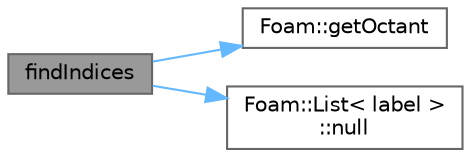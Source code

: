 digraph "findIndices"
{
 // LATEX_PDF_SIZE
  bgcolor="transparent";
  edge [fontname=Helvetica,fontsize=10,labelfontname=Helvetica,labelfontsize=10];
  node [fontname=Helvetica,fontsize=10,shape=box,height=0.2,width=0.4];
  rankdir="LR";
  Node1 [id="Node000001",label="findIndices",height=0.2,width=0.4,color="gray40", fillcolor="grey60", style="filled", fontcolor="black",tooltip=" "];
  Node1 -> Node2 [id="edge1_Node000001_Node000002",color="steelblue1",style="solid",tooltip=" "];
  Node2 [id="Node000002",label="Foam::getOctant",height=0.2,width=0.4,color="grey40", fillcolor="white", style="filled",URL="$namespaceFoam.html#a12588b66aee1d2265eab568446def684",tooltip=" "];
  Node1 -> Node3 [id="edge2_Node000001_Node000003",color="steelblue1",style="solid",tooltip=" "];
  Node3 [id="Node000003",label="Foam::List\< label \>\l::null",height=0.2,width=0.4,color="grey40", fillcolor="white", style="filled",URL="$classFoam_1_1List.html#ad5ee24889eb8a08fa0e571cfc8063c7f",tooltip=" "];
}
